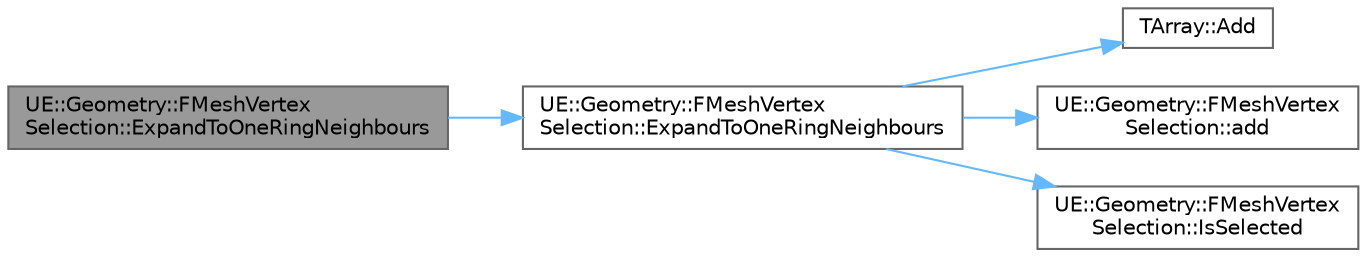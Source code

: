 digraph "UE::Geometry::FMeshVertexSelection::ExpandToOneRingNeighbours"
{
 // INTERACTIVE_SVG=YES
 // LATEX_PDF_SIZE
  bgcolor="transparent";
  edge [fontname=Helvetica,fontsize=10,labelfontname=Helvetica,labelfontsize=10];
  node [fontname=Helvetica,fontsize=10,shape=box,height=0.2,width=0.4];
  rankdir="LR";
  Node1 [id="Node000001",label="UE::Geometry::FMeshVertex\lSelection::ExpandToOneRingNeighbours",height=0.2,width=0.4,color="gray40", fillcolor="grey60", style="filled", fontcolor="black",tooltip=" "];
  Node1 -> Node2 [id="edge1_Node000001_Node000002",color="steelblue1",style="solid",tooltip=" "];
  Node2 [id="Node000002",label="UE::Geometry::FMeshVertex\lSelection::ExpandToOneRingNeighbours",height=0.2,width=0.4,color="grey40", fillcolor="white", style="filled",URL="$d8/dbe/classUE_1_1Geometry_1_1FMeshVertexSelection.html#ad85f726ce42a9fb45409e0f0efd4e1e1",tooltip="Add all one-ring neighbours of current selection to set."];
  Node2 -> Node3 [id="edge2_Node000002_Node000003",color="steelblue1",style="solid",tooltip=" "];
  Node3 [id="Node000003",label="TArray::Add",height=0.2,width=0.4,color="grey40", fillcolor="white", style="filled",URL="$d4/d52/classTArray.html#a94f6bf2bef04382fc79010abad57d823",tooltip="Adds a new item to the end of the array, possibly reallocating the whole array to fit."];
  Node2 -> Node4 [id="edge3_Node000002_Node000004",color="steelblue1",style="solid",tooltip=" "];
  Node4 [id="Node000004",label="UE::Geometry::FMeshVertex\lSelection::add",height=0.2,width=0.4,color="grey40", fillcolor="white", style="filled",URL="$d8/dbe/classUE_1_1Geometry_1_1FMeshVertexSelection.html#a8f8951b7b244915179abab73e5a9b97f",tooltip=" "];
  Node2 -> Node5 [id="edge4_Node000002_Node000005",color="steelblue1",style="solid",tooltip=" "];
  Node5 [id="Node000005",label="UE::Geometry::FMeshVertex\lSelection::IsSelected",height=0.2,width=0.4,color="grey40", fillcolor="white", style="filled",URL="$d8/dbe/classUE_1_1Geometry_1_1FMeshVertexSelection.html#a634749c9f7d0000d7d06af65be5f8394",tooltip=" "];
}

